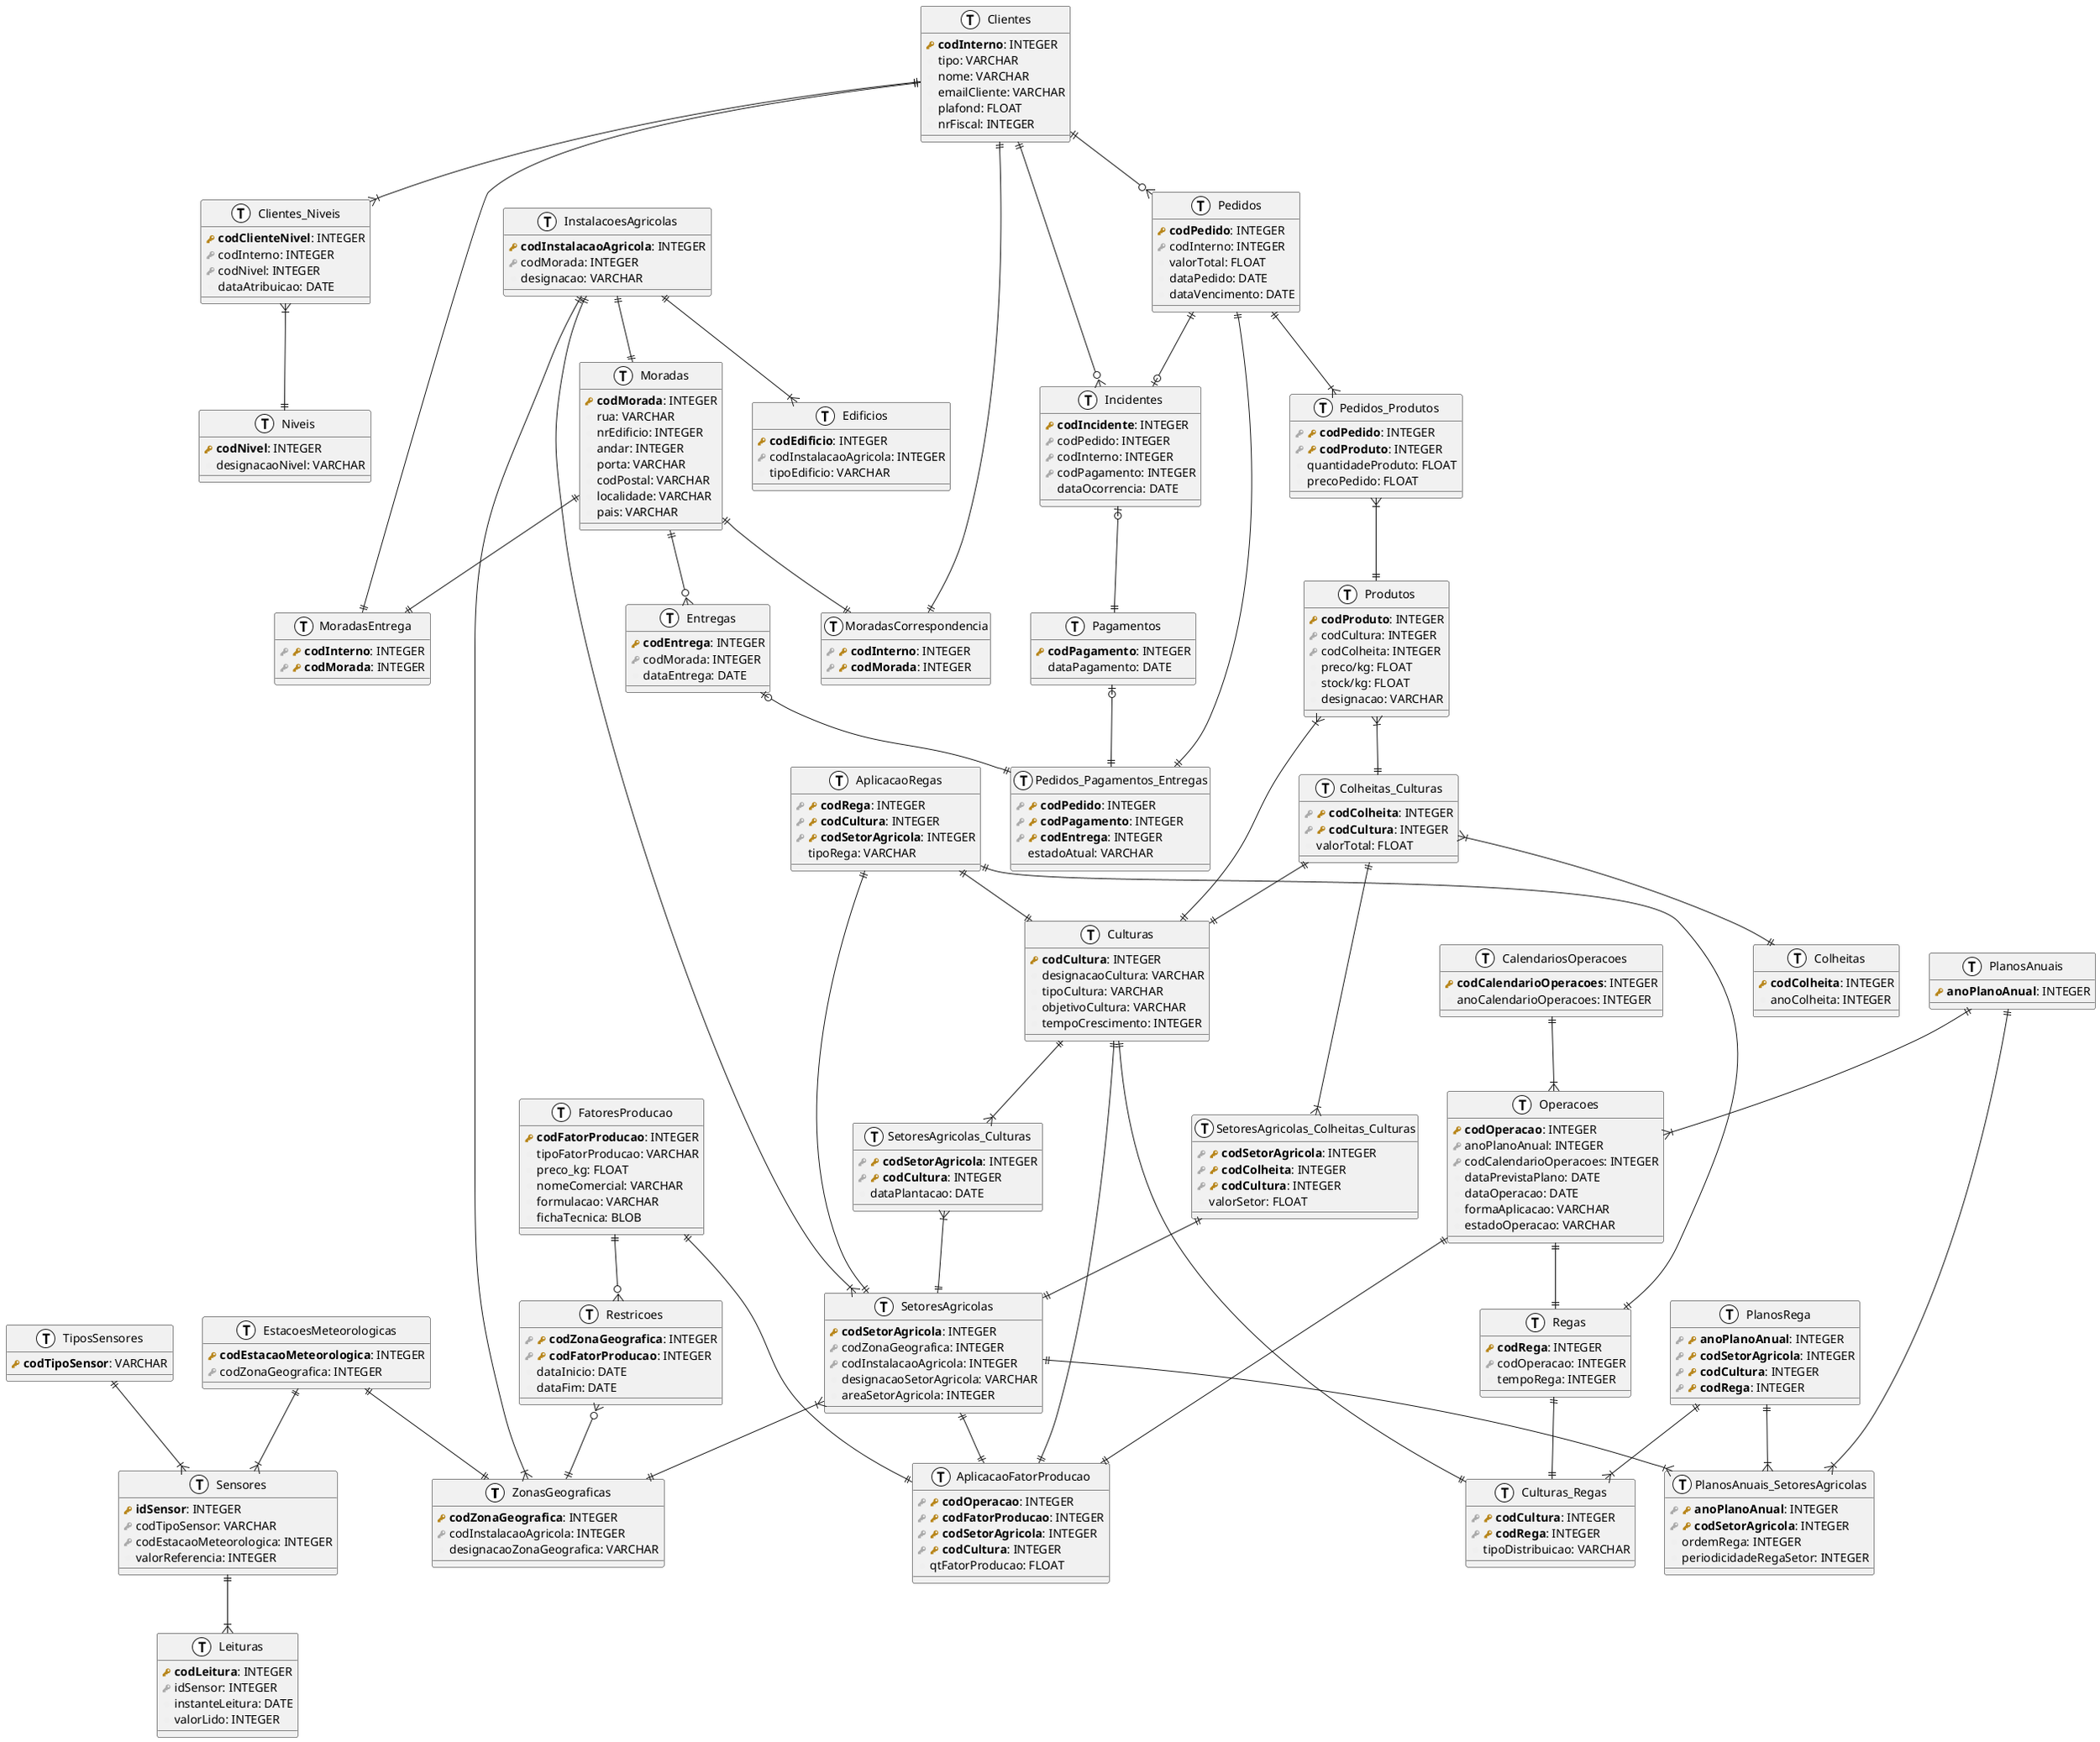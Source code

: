 @startuml
!define primary_key(x) <b><color:#b8861b><&key></color> x</b>
!define foreign_key(x) <color:#aaaaaa><&key></color> x
!define column(x) <color:#efefef><&media-record></color> x
!define table(x) entity x << (T, white) >>

' Zero or One	|o--
' Exactly One	||--
' Zero or Many	}o--
' One or Many	}|--

table( ZonasGeograficas ) {
    primary_key( codZonaGeografica ): INTEGER
    foreign_key( codInstalacaoAgricola ): INTEGER
    column( designacaoZonaGeografica ): VARCHAR
}

table( EstacoesMeteorologicas ) {
    primary_key( codEstacaoMeteorologica ): INTEGER
    foreign_key( codZonaGeografica ): INTEGER
}

table( Sensores ) {
    primary_key( idSensor ): INTEGER
    foreign_key(codTipoSensor): VARCHAR
    foreign_key( codEstacaoMeteorologica ): INTEGER
    column( valorReferencia ): INTEGER
}

table( TiposSensores ) {
    primary_key( codTipoSensor ): VARCHAR
}

table( Leituras ) {
    primary_key( codLeitura ): INTEGER
    foreign_key( idSensor ): INTEGER
    column( instanteLeitura ): DATE
    column( valorLido ): INTEGER
}

table( FatoresProducao ) {
    primary_key( codFatorProducao ): INTEGER
    column( tipoFatorProducao ): VARCHAR
    column( preco_kg ): FLOAT
    column( nomeComercial ): VARCHAR
    column( formulacao ): VARCHAR
    column( fichaTecnica ): BLOB
}

table( Restricoes ) {
    foreign_key(primary_key( codZonaGeografica )): INTEGER
    foreign_key(primary_key( codFatorProducao )): INTEGER
    column( dataInicio ): DATE
    column( dataFim ): DATE
}

table( AplicacaoFatorProducao ) {
    foreign_key(primary_key( codOperacao )): INTEGER
    foreign_key(primary_key( codFatorProducao )): INTEGER
    foreign_key(primary_key( codSetorAgricola )): INTEGER
    foreign_key(primary_key( codCultura )): INTEGER
    column( qtFatorProducao ): FLOAT
}

table( SetoresAgricolas ) {
    primary_key( codSetorAgricola ): INTEGER
    foreign_key( codZonaGeografica ): INTEGER
    foreign_key( codInstalacaoAgricola ): INTEGER
    column( designacaoSetorAgricola ): VARCHAR
    column( areaSetorAgricola ): INTEGER
}

table( Operacoes ) {
    primary_key( codOperacao ): INTEGER
    foreign_key( anoPlanoAnual ): INTEGER
    foreign_key( codCalendarioOperacoes ): INTEGER
    column( dataPrevistaPlano ): DATE
    column( dataOperacao ): DATE
    column( formaAplicacao ): VARCHAR
    column( estadoOperacao ): VARCHAR
}

table( Culturas ) {
    primary_key( codCultura ): INTEGER
    column( designacaoCultura ): VARCHAR
    column( tipoCultura ): VARCHAR
    column( objetivoCultura ): VARCHAR
    column( tempoCrescimento ): INTEGER
}

table( SetoresAgricolas_Culturas ) {
    foreign_key(primary_key( codSetorAgricola )): INTEGER
    foreign_key(primary_key( codCultura )): INTEGER
    column( dataPlantacao ): DATE
}

table( PlanosAnuais ) {
    primary_key( anoPlanoAnual ): INTEGER
}

table( CalendariosOperacoes ) {
    primary_key( codCalendarioOperacoes ): INTEGER
    column( anoCalendarioOperacoes ): INTEGER

}

table( Regas ) {
    primary_key( codRega ): INTEGER
    foreign_key( codOperacao ): INTEGER
    column( tempoRega ): INTEGER
}

table( AplicacaoRegas ){
     foreign_key(primary_key( codRega )): INTEGER
     foreign_key(primary_key( codCultura )): INTEGER
     foreign_key(primary_key( codSetorAgricola )): INTEGER
     column( tipoRega ): VARCHAR
}

table( PlanosRega ) {
   foreign_key(primary_key( anoPlanoAnual )): INTEGER
   foreign_key( primary_key( codSetorAgricola )): INTEGER
   foreign_key(primary_key( codCultura )): INTEGER
   foreign_key(primary_key( codRega )): INTEGER
}

table( PlanosAnuais_SetoresAgricolas ){
    foreign_key(primary_key( anoPlanoAnual )): INTEGER
    foreign_key( primary_key( codSetorAgricola )): INTEGER
    column( ordemRega ): INTEGER
    column( periodicidadeRegaSetor ): INTEGER
}

table( Culturas_Regas ){
    foreign_key(primary_key( codCultura )): INTEGER
    foreign_key(primary_key( codRega )): INTEGER
    column( tipoDistribuicao ): VARCHAR
}

table( Colheitas ) {
    primary_key( codColheita ): INTEGER
    column( anoColheita ): INTEGER
}

table( SetoresAgricolas_Colheitas_Culturas ) {
    foreign_key(primary_key( codSetorAgricola )): INTEGER
    foreign_key(primary_key( codColheita )): INTEGER
    foreign_key(primary_key( codCultura )): INTEGER
    column( valorSetor ): FLOAT
}

table( Produtos ) {
    primary_key( codProduto ): INTEGER
    foreign_key( codCultura ): INTEGER
    foreign_key( codColheita ): INTEGER
    column( preco/kg ): FLOAT
    column( stock/kg ): FLOAT
    column( designacao ): VARCHAR
}

table( Colheitas_Culturas ){
    foreign_key(primary_key( codColheita )): INTEGER
    foreign_key(primary_key( codCultura )): INTEGER
    column( valorTotal ): FLOAT
}

table( Pedidos_Produtos ) {
    foreign_key(primary_key( codPedido )): INTEGER
    foreign_key( primary_key( codProduto )): INTEGER
    column( quantidadeProduto ): FLOAT
    column( precoPedido ): FLOAT
}

table( Pedidos ) {
    primary_key( codPedido ): INTEGER
    foreign_key( codInterno ): INTEGER
    column( valorTotal ): FLOAT
    column( dataPedido ): DATE
    column( dataVencimento ): DATE
}

table( Entregas ) {
    primary_key( codEntrega ): INTEGER
    foreign_key( codMorada ): INTEGER
    column( dataEntrega ): DATE
}

table( Incidentes ) {
    primary_key( codIncidente ): INTEGER
    foreign_key( codPedido ): INTEGER
    foreign_key( codInterno ): INTEGER
    foreign_key( codPagamento ): INTEGER
    column( dataOcorrencia ): DATE
}

table( Clientes ) {
    primary_key( codInterno ): INTEGER
    column( tipo ): VARCHAR
    column( nome ): VARCHAR
    column( emailCliente ): VARCHAR
    column( plafond ): FLOAT
    column( nrFiscal ): INTEGER
}

table( MoradasEntrega ) {
    foreign_key(primary_key( codInterno )): INTEGER
    foreign_key( primary_key( codMorada )): INTEGER
}

table( MoradasCorrespondencia ) {
    foreign_key(primary_key( codInterno )): INTEGER
    foreign_key( primary_key( codMorada )): INTEGER
}

table( Moradas ) {
    primary_key( codMorada ): INTEGER
    column( rua ): VARCHAR
    column( nrEdificio ): INTEGER
    column( andar ): INTEGER
    column( porta ): VARCHAR
    column( codPostal ): VARCHAR
    column( localidade ): VARCHAR
    column( pais ): VARCHAR
}

table( Niveis ) {
    primary_key( codNivel ): INTEGER
    column( designacaoNivel ): VARCHAR
}

table( Clientes_Niveis ) {
    primary_key( codClienteNivel ): INTEGER
    foreign_key( codInterno ): INTEGER
    foreign_key( codNivel ): INTEGER
    column( dataAtribuicao ): DATE
}

table( Pagamentos ) {
    primary_key( codPagamento ): INTEGER
    column( dataPagamento ): DATE
}

table( Pedidos_Pagamentos_Entregas ) {
    foreign_key( primary_key( codPedido )): INTEGER
    foreign_key( primary_key( codPagamento )): INTEGER
    foreign_key( primary_key( codEntrega )): INTEGER
    column( estadoAtual ): VARCHAR
}

table( InstalacoesAgricolas ) {
    primary_key( codInstalacaoAgricola ): INTEGER
    foreign_key( codMorada ): INTEGER
    column( designacao ): VARCHAR
}

table( Edificios ) {
    primary_key( codEdificio ): INTEGER
    foreign_key( codInstalacaoAgricola ): INTEGER
    column( tipoEdificio ): VARCHAR
}

' cardinalidades
Clientes ||--o{ Incidentes
Clientes ||--o{ Pedidos
InstalacoesAgricolas ||--|{ Edificios
Clientes ||--|{ Clientes_Niveis
Clientes_Niveis }|--|| Niveis
InstalacoesAgricolas ||--|{ SetoresAgricolas
Culturas ||--|{ SetoresAgricolas_Culturas
SetoresAgricolas_Culturas }|--|| SetoresAgricolas
Pedidos ||--|{ Pedidos_Produtos
Pedidos_Produtos }|--|| Produtos
EstacoesMeteorologicas ||--|| ZonasGeograficas
EstacoesMeteorologicas ||--|{ Sensores
TiposSensores ||--|{ Sensores
Sensores ||--|{ Leituras
Pedidos ||--o| Incidentes
Moradas ||--o{ Entregas
Pedidos ||--|| Pedidos_Pagamentos_Entregas
Pagamentos |o--|| Pedidos_Pagamentos_Entregas
Entregas |o--|| Pedidos_Pagamentos_Entregas
Produtos }|--|| Culturas
Operacoes ||--|| Regas
CalendariosOperacoes ||--|{ Operacoes
FatoresProducao ||--o{ Restricoes
Restricoes }o--|| ZonasGeograficas
Incidentes |o--|| Pagamentos
SetoresAgricolas }|--|| ZonasGeograficas
PlanosAnuais ||--|{ Operacoes
FatoresProducao ||--|| AplicacaoFatorProducao
Culturas ||--|| AplicacaoFatorProducao
Operacoes ||--|| AplicacaoFatorProducao
SetoresAgricolas ||--|| AplicacaoFatorProducao
Moradas ||--|| MoradasEntrega
Clientes ||--|| MoradasEntrega
Moradas ||--|| MoradasCorrespondencia
Clientes ||--|| MoradasCorrespondencia
AplicacaoRegas ||--|| Culturas
AplicacaoRegas ||--|| SetoresAgricolas
AplicacaoRegas ||--|| Regas
PlanosAnuais ||--|{ PlanosAnuais_SetoresAgricolas
SetoresAgricolas ||--|{ PlanosAnuais_SetoresAgricolas
Culturas ||--|| Culturas_Regas
Regas ||--|| Culturas_Regas
PlanosRega ||--|{ Culturas_Regas
PlanosRega ||--|{ PlanosAnuais_SetoresAgricolas
SetoresAgricolas_Colheitas_Culturas ||--|| SetoresAgricolas
Colheitas_Culturas }|--|| Colheitas
Colheitas_Culturas ||--|| Culturas
Colheitas_Culturas ||--|{ SetoresAgricolas_Colheitas_Culturas
Produtos }|--|| Colheitas_Culturas
InstalacoesAgricolas ||--|{ ZonasGeograficas
InstalacoesAgricolas ||--|| Moradas
@enduml